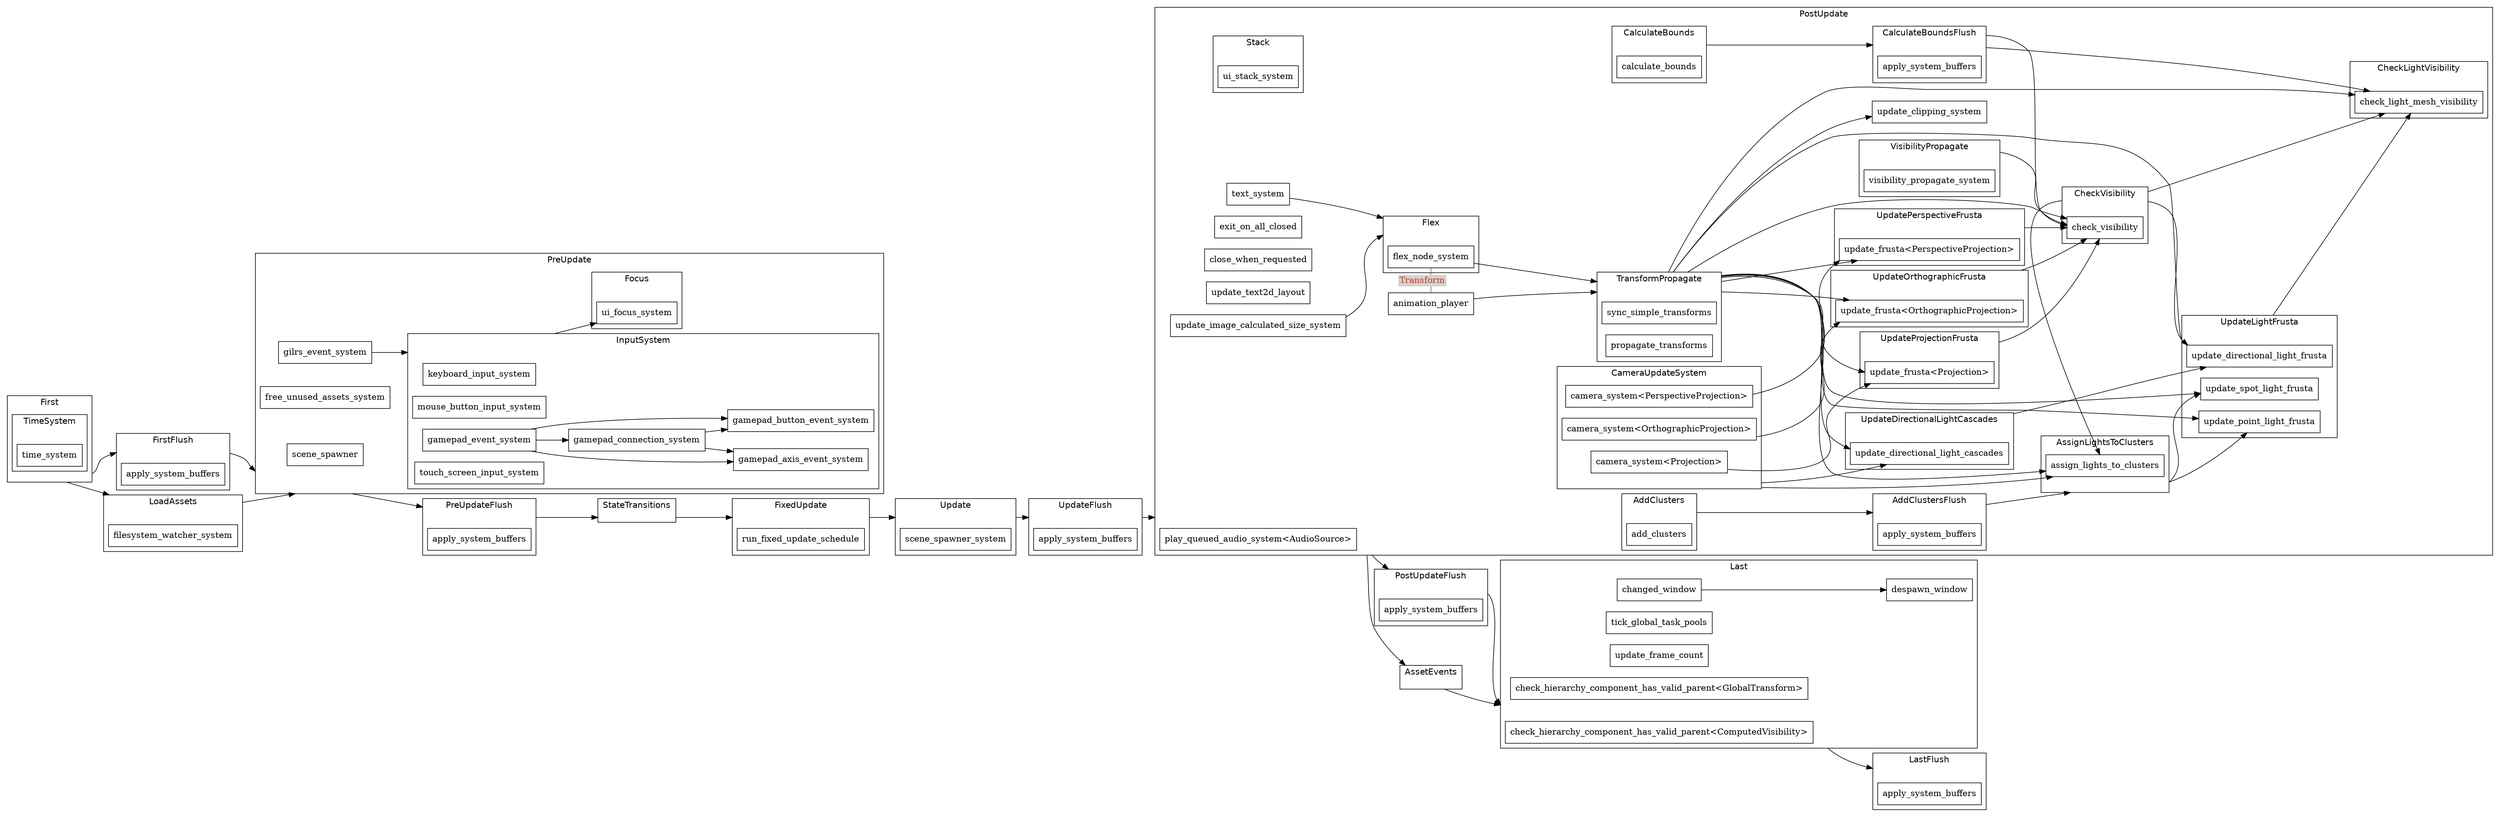 digraph "schedule" {
	"compound"="true";
	"splines"="spline";
	"rankdir"="LR";
	"bgcolor"="white";
	"fontname"="Helvetica";
	node ["shape"="box", "style"="filled", "fillcolor"="white", "color"="black"];
	edge ["color"="black"];
	subgraph "clusternode_Set(0)" {
		"label"="Update";
		"bgcolor"="white";
		"set_marker_node_Set(0)" ["style"="invis", "label"="", "height"="0", "shape"="point"]
		"node_System(55)" ["label"="scene_spawner_system"]
	}
	
	subgraph "clusternode_Set(2)" {
		"label"="FirstFlush";
		"bgcolor"="white";
		"set_marker_node_Set(2)" ["style"="invis", "label"="", "height"="0", "shape"="point"]
		"node_System(0)" ["label"="apply_system_buffers"]
	}
	
	subgraph "clusternode_Set(3)" {
		"label"="PreUpdateFlush";
		"bgcolor"="white";
		"set_marker_node_Set(3)" ["style"="invis", "label"="", "height"="0", "shape"="point"]
		"node_System(1)" ["label"="apply_system_buffers"]
	}
	
	subgraph "clusternode_Set(4)" {
		"label"="UpdateFlush";
		"bgcolor"="white";
		"set_marker_node_Set(4)" ["style"="invis", "label"="", "height"="0", "shape"="point"]
		"node_System(2)" ["label"="apply_system_buffers"]
	}
	
	subgraph "clusternode_Set(5)" {
		"label"="PostUpdateFlush";
		"bgcolor"="white";
		"set_marker_node_Set(5)" ["style"="invis", "label"="", "height"="0", "shape"="point"]
		"node_System(3)" ["label"="apply_system_buffers"]
	}
	
	subgraph "clusternode_Set(6)" {
		"label"="LastFlush";
		"bgcolor"="white";
		"set_marker_node_Set(6)" ["style"="invis", "label"="", "height"="0", "shape"="point"]
		"node_System(4)" ["label"="apply_system_buffers"]
	}
	
	subgraph "clusternode_Set(7)" {
		"label"="First";
		"bgcolor"="white";
		"set_marker_node_Set(7)" ["style"="invis", "label"="", "height"="0", "shape"="point"]
		subgraph "clusternode_Set(16)" {
			"label"="TimeSystem";
			"bgcolor"="white";
			"set_marker_node_Set(16)" ["style"="invis", "label"="", "height"="0", "shape"="point"]
			"node_System(8)" ["label"="time_system"]
		}
		
	}
	
	subgraph "clusternode_Set(8)" {
		"label"="PreUpdate";
		"bgcolor"="white";
		"set_marker_node_Set(8)" ["style"="invis", "label"="", "height"="0", "shape"="point"]
		subgraph "clusternode_Set(24)" {
			"label"="InputSystem";
			"bgcolor"="white";
			"set_marker_node_Set(24)" ["style"="invis", "label"="", "height"="0", "shape"="point"]
			"node_System(15)" ["label"="keyboard_input_system"]
			"node_System(19)" ["label"="mouse_button_input_system"]
			"node_System(24)" ["label"="gamepad_event_system"]
			"node_System(25)" ["label"="gamepad_connection_system"]
			"node_System(26)" ["label"="gamepad_button_event_system"]
			"node_System(27)" ["label"="gamepad_axis_event_system"]
			"node_System(29)" ["label"="touch_screen_input_system"]
		}
		
		subgraph "clusternode_Set(115)" {
			"label"="Focus";
			"bgcolor"="white";
			"set_marker_node_Set(115)" ["style"="invis", "label"="", "height"="0", "shape"="point"]
			"node_System(95)" ["label"="ui_focus_system"]
		}
		
		"node_System(47)" ["label"="free_unused_assets_system"]
		"node_System(56)" ["label"="scene_spawner"]
		"node_System(131)" ["label"="gilrs_event_system"]
	}
	
	subgraph "clusternode_Set(9)" {
		"label"="StateTransitions";
		"bgcolor"="white";
		"set_marker_node_Set(9)" ["style"="invis", "label"="", "height"="0", "shape"="point"]
	}
	
	subgraph "clusternode_Set(10)" {
		"label"="FixedUpdate";
		"bgcolor"="white";
		"set_marker_node_Set(10)" ["style"="invis", "label"="", "height"="0", "shape"="point"]
		"node_System(9)" ["label"="run_fixed_update_schedule"]
	}
	
	subgraph "clusternode_Set(11)" {
		"label"="PostUpdate";
		"bgcolor"="white";
		"set_marker_node_Set(11)" ["style"="invis", "label"="", "height"="0", "shape"="point"]
		subgraph "clusternode_Set(20)" {
			"label"="TransformPropagate";
			"bgcolor"="white";
			"set_marker_node_Set(20)" ["style"="invis", "label"="", "height"="0", "shape"="point"]
			"node_System(11)" ["label"="sync_simple_transforms"]
			"node_System(12)" ["label"="propagate_transforms"]
		}
		
		subgraph "clusternode_Set(76)" {
			"label"="CameraUpdateSystem";
			"bgcolor"="white";
			"set_marker_node_Set(76)" ["style"="invis", "label"="", "height"="0", "shape"="point"]
			"node_System(63)" ["label"="camera_system<Projection>"]
			"node_System(64)" ["label"="camera_system<OrthographicProjection>"]
			"node_System(65)" ["label"="camera_system<PerspectiveProjection>"]
		}
		
		subgraph "clusternode_Set(80)" {
			"label"="CalculateBounds";
			"bgcolor"="white";
			"set_marker_node_Set(80)" ["style"="invis", "label"="", "height"="0", "shape"="point"]
			"node_System(67)" ["label"="calculate_bounds"]
		}
		
		subgraph "clusternode_Set(81)" {
			"label"="CalculateBoundsFlush";
			"bgcolor"="white";
			"set_marker_node_Set(81)" ["style"="invis", "label"="", "height"="0", "shape"="point"]
			"node_System(66)" ["label"="apply_system_buffers"]
		}
		
		subgraph "clusternode_Set(82)" {
			"label"="UpdateOrthographicFrusta";
			"bgcolor"="white";
			"set_marker_node_Set(82)" ["style"="invis", "label"="", "height"="0", "shape"="point"]
			"node_System(68)" ["label"="update_frusta<OrthographicProjection>"]
		}
		
		subgraph "clusternode_Set(83)" {
			"label"="UpdatePerspectiveFrusta";
			"bgcolor"="white";
			"set_marker_node_Set(83)" ["style"="invis", "label"="", "height"="0", "shape"="point"]
			"node_System(69)" ["label"="update_frusta<PerspectiveProjection>"]
		}
		
		subgraph "clusternode_Set(84)" {
			"label"="UpdateProjectionFrusta";
			"bgcolor"="white";
			"set_marker_node_Set(84)" ["style"="invis", "label"="", "height"="0", "shape"="point"]
			"node_System(70)" ["label"="update_frusta<Projection>"]
		}
		
		subgraph "clusternode_Set(85)" {
			"label"="CheckVisibility";
			"bgcolor"="white";
			"set_marker_node_Set(85)" ["style"="invis", "label"="", "height"="0", "shape"="point"]
			"node_System(72)" ["label"="check_visibility"]
		}
		
		subgraph "clusternode_Set(86)" {
			"label"="VisibilityPropagate";
			"bgcolor"="white";
			"set_marker_node_Set(86)" ["style"="invis", "label"="", "height"="0", "shape"="point"]
			"node_System(71)" ["label"="visibility_propagate_system"]
		}
		
		subgraph "clusternode_Set(116)" {
			"label"="Flex";
			"bgcolor"="white";
			"set_marker_node_Set(116)" ["style"="invis", "label"="", "height"="0", "shape"="point"]
			"node_System(98)" ["label"="flex_node_system"]
		}
		
		subgraph "clusternode_Set(117)" {
			"label"="Stack";
			"bgcolor"="white";
			"set_marker_node_Set(117)" ["style"="invis", "label"="", "height"="0", "shape"="point"]
			"node_System(99)" ["label"="ui_stack_system"]
		}
		
		subgraph "clusternode_Set(127)" {
			"label"="AddClusters";
			"bgcolor"="white";
			"set_marker_node_Set(127)" ["style"="invis", "label"="", "height"="0", "shape"="point"]
			"node_System(104)" ["label"="add_clusters"]
		}
		
		subgraph "clusternode_Set(128)" {
			"label"="AddClustersFlush";
			"bgcolor"="white";
			"set_marker_node_Set(128)" ["style"="invis", "label"="", "height"="0", "shape"="point"]
			"node_System(105)" ["label"="apply_system_buffers"]
		}
		
		subgraph "clusternode_Set(129)" {
			"label"="AssignLightsToClusters";
			"bgcolor"="white";
			"set_marker_node_Set(129)" ["style"="invis", "label"="", "height"="0", "shape"="point"]
			"node_System(106)" ["label"="assign_lights_to_clusters"]
		}
		
		subgraph "clusternode_Set(130)" {
			"label"="CheckLightVisibility";
			"bgcolor"="white";
			"set_marker_node_Set(130)" ["style"="invis", "label"="", "height"="0", "shape"="point"]
			"node_System(111)" ["label"="check_light_mesh_visibility"]
		}
		
		subgraph "clusternode_Set(131)" {
			"label"="UpdateDirectionalLightCascades";
			"bgcolor"="white";
			"set_marker_node_Set(131)" ["style"="invis", "label"="", "height"="0", "shape"="point"]
			"node_System(107)" ["label"="update_directional_light_cascades"]
		}
		
		subgraph "clusternode_Set(132)" {
			"label"="UpdateLightFrusta";
			"bgcolor"="white";
			"set_marker_node_Set(132)" ["style"="invis", "label"="", "height"="0", "shape"="point"]
			"node_System(108)" ["label"="update_directional_light_frusta"]
			"node_System(109)" ["label"="update_point_light_frusta"]
			"node_System(110)" ["label"="update_spot_light_frusta"]
		}
		
		"node_System(45)" ["label"="exit_on_all_closed"]
		"node_System(46)" ["label"="close_when_requested"]
		"node_System(94)" ["label"="update_text2d_layout"]
		"node_System(96)" ["label"="text_system"]
		"node_System(97)" ["label"="update_image_calculated_size_system"]
		"node_System(100)" ["label"="update_clipping_system"]
		"node_System(130)" ["label"="play_queued_audio_system<AudioSource>"]
		"node_System(135)" ["label"="animation_player"]
	}
	
	subgraph "clusternode_Set(12)" {
		"label"="Last";
		"bgcolor"="white";
		"set_marker_node_Set(12)" ["style"="invis", "label"="", "height"="0", "shape"="point"]
		"node_System(6)" ["label"="tick_global_task_pools"]
		"node_System(7)" ["label"="update_frame_count"]
		"node_System(10)" ["label"="check_hierarchy_component_has_valid_parent<GlobalTransform>"]
		"node_System(57)" ["label"="changed_window"]
		"node_System(58)" ["label"="despawn_window"]
		"node_System(62)" ["label"="check_hierarchy_component_has_valid_parent<ComputedVisibility>"]
	}
	
	subgraph "clusternode_Set(58)" {
		"label"="LoadAssets";
		"bgcolor"="white";
		"set_marker_node_Set(58)" ["style"="invis", "label"="", "height"="0", "shape"="point"]
		"node_System(48)" ["label"="filesystem_watcher_system"]
	}
	
	subgraph "clusternode_Set(59)" {
		"label"="AssetEvents";
		"bgcolor"="white";
		"set_marker_node_Set(59)" ["style"="invis", "label"="", "height"="0", "shape"="point"]
	}
	
	"set_marker_node_Set(7)" -> "set_marker_node_Set(2)" ["lhead"="clusternode_Set(2)", "ltail"="clusternode_Set(7)"]
	"set_marker_node_Set(2)" -> "set_marker_node_Set(8)" ["lhead"="clusternode_Set(8)", "ltail"="clusternode_Set(2)"]
	"set_marker_node_Set(8)" -> "set_marker_node_Set(3)" ["lhead"="clusternode_Set(3)", "ltail"="clusternode_Set(8)"]
	"set_marker_node_Set(3)" -> "set_marker_node_Set(9)" ["lhead"="clusternode_Set(9)", "ltail"="clusternode_Set(3)"]
	"set_marker_node_Set(9)" -> "set_marker_node_Set(10)" ["lhead"="clusternode_Set(10)", "ltail"="clusternode_Set(9)"]
	"set_marker_node_Set(10)" -> "set_marker_node_Set(0)" ["lhead"="clusternode_Set(0)", "ltail"="clusternode_Set(10)"]
	"set_marker_node_Set(0)" -> "set_marker_node_Set(4)" ["lhead"="clusternode_Set(4)", "ltail"="clusternode_Set(0)"]
	"set_marker_node_Set(4)" -> "set_marker_node_Set(11)" ["lhead"="clusternode_Set(11)", "ltail"="clusternode_Set(4)"]
	"set_marker_node_Set(11)" -> "set_marker_node_Set(5)" ["lhead"="clusternode_Set(5)", "ltail"="clusternode_Set(11)"]
	"set_marker_node_Set(5)" -> "set_marker_node_Set(12)" ["lhead"="clusternode_Set(12)", "ltail"="clusternode_Set(5)"]
	"set_marker_node_Set(12)" -> "set_marker_node_Set(6)" ["lhead"="clusternode_Set(6)", "ltail"="clusternode_Set(12)"]
	"node_System(24)" -> "node_System(25)" ["lhead"="", "ltail"=""]
	"node_System(24)" -> "node_System(26)" ["lhead"="", "ltail"=""]
	"node_System(25)" -> "node_System(26)" ["lhead"="", "ltail"=""]
	"node_System(24)" -> "node_System(27)" ["lhead"="", "ltail"=""]
	"node_System(25)" -> "node_System(27)" ["lhead"="", "ltail"=""]
	"set_marker_node_Set(58)" -> "set_marker_node_Set(8)" ["lhead"="clusternode_Set(8)", "ltail"="clusternode_Set(58)"]
	"set_marker_node_Set(7)" -> "set_marker_node_Set(58)" ["lhead"="clusternode_Set(58)", "ltail"="clusternode_Set(7)"]
	"set_marker_node_Set(11)" -> "set_marker_node_Set(59)" ["lhead"="clusternode_Set(59)", "ltail"="clusternode_Set(11)"]
	"set_marker_node_Set(59)" -> "set_marker_node_Set(12)" ["lhead"="clusternode_Set(12)", "ltail"="clusternode_Set(59)"]
	"node_System(57)" -> "node_System(58)" ["lhead"="", "ltail"=""]
	"set_marker_node_Set(80)" -> "set_marker_node_Set(81)" ["lhead"="clusternode_Set(81)", "ltail"="clusternode_Set(80)"]
	"node_System(64)" -> "node_System(68)" ["lhead"="", "ltail"=""]
	"set_marker_node_Set(20)" -> "node_System(68)" ["lhead"="", "ltail"="clusternode_Set(20)"]
	"node_System(65)" -> "node_System(69)" ["lhead"="", "ltail"=""]
	"set_marker_node_Set(20)" -> "node_System(69)" ["lhead"="", "ltail"="clusternode_Set(20)"]
	"node_System(63)" -> "node_System(70)" ["lhead"="", "ltail"=""]
	"set_marker_node_Set(20)" -> "node_System(70)" ["lhead"="", "ltail"="clusternode_Set(20)"]
	"set_marker_node_Set(81)" -> "node_System(72)" ["lhead"="", "ltail"="clusternode_Set(81)"]
	"set_marker_node_Set(82)" -> "node_System(72)" ["lhead"="", "ltail"="clusternode_Set(82)"]
	"set_marker_node_Set(83)" -> "node_System(72)" ["lhead"="", "ltail"="clusternode_Set(83)"]
	"set_marker_node_Set(84)" -> "node_System(72)" ["lhead"="", "ltail"="clusternode_Set(84)"]
	"set_marker_node_Set(86)" -> "node_System(72)" ["lhead"="", "ltail"="clusternode_Set(86)"]
	"set_marker_node_Set(20)" -> "node_System(72)" ["lhead"="", "ltail"="clusternode_Set(20)"]
	"set_marker_node_Set(24)" -> "node_System(95)" ["lhead"="", "ltail"="clusternode_Set(24)"]
	"node_System(96)" -> "set_marker_node_Set(116)" ["lhead"="clusternode_Set(116)", "ltail"=""]
	"node_System(97)" -> "set_marker_node_Set(116)" ["lhead"="clusternode_Set(116)", "ltail"=""]
	"node_System(98)" -> "set_marker_node_Set(20)" ["lhead"="clusternode_Set(20)", "ltail"=""]
	"set_marker_node_Set(20)" -> "node_System(100)" ["lhead"="", "ltail"="clusternode_Set(20)"]
	"set_marker_node_Set(127)" -> "set_marker_node_Set(128)" ["lhead"="clusternode_Set(128)", "ltail"="clusternode_Set(127)"]
	"set_marker_node_Set(128)" -> "set_marker_node_Set(129)" ["lhead"="clusternode_Set(129)", "ltail"="clusternode_Set(128)"]
	"set_marker_node_Set(20)" -> "node_System(106)" ["lhead"="", "ltail"="clusternode_Set(20)"]
	"set_marker_node_Set(85)" -> "node_System(106)" ["lhead"="", "ltail"="clusternode_Set(85)"]
	"set_marker_node_Set(76)" -> "node_System(106)" ["lhead"="", "ltail"="clusternode_Set(76)"]
	"set_marker_node_Set(20)" -> "node_System(107)" ["lhead"="", "ltail"="clusternode_Set(20)"]
	"set_marker_node_Set(76)" -> "node_System(107)" ["lhead"="", "ltail"="clusternode_Set(76)"]
	"set_marker_node_Set(85)" -> "node_System(108)" ["lhead"="", "ltail"="clusternode_Set(85)"]
	"set_marker_node_Set(20)" -> "node_System(108)" ["lhead"="", "ltail"="clusternode_Set(20)"]
	"set_marker_node_Set(131)" -> "node_System(108)" ["lhead"="", "ltail"="clusternode_Set(131)"]
	"set_marker_node_Set(20)" -> "node_System(109)" ["lhead"="", "ltail"="clusternode_Set(20)"]
	"set_marker_node_Set(129)" -> "node_System(109)" ["lhead"="", "ltail"="clusternode_Set(129)"]
	"set_marker_node_Set(20)" -> "node_System(110)" ["lhead"="", "ltail"="clusternode_Set(20)"]
	"set_marker_node_Set(129)" -> "node_System(110)" ["lhead"="", "ltail"="clusternode_Set(129)"]
	"set_marker_node_Set(81)" -> "node_System(111)" ["lhead"="", "ltail"="clusternode_Set(81)"]
	"set_marker_node_Set(20)" -> "node_System(111)" ["lhead"="", "ltail"="clusternode_Set(20)"]
	"set_marker_node_Set(132)" -> "node_System(111)" ["lhead"="", "ltail"="clusternode_Set(132)"]
	"set_marker_node_Set(85)" -> "node_System(111)" ["lhead"="", "ltail"="clusternode_Set(85)"]
	"node_System(131)" -> "set_marker_node_Set(24)" ["lhead"="clusternode_Set(24)", "ltail"=""]
	"node_System(135)" -> "set_marker_node_Set(20)" ["lhead"="clusternode_Set(20)", "ltail"=""]
	"node_System(98)" -> "node_System(135)" ["dir"="none", "constraint"="false", "color"="#c93526", "fontcolor"="#c93526", "label"=<<table border="0" cellborder="0"><tr><td bgcolor="#d3d3d3">Transform</td></tr></table>>, "labeltooltip"="flex_node_system -- animation_player"]
}
